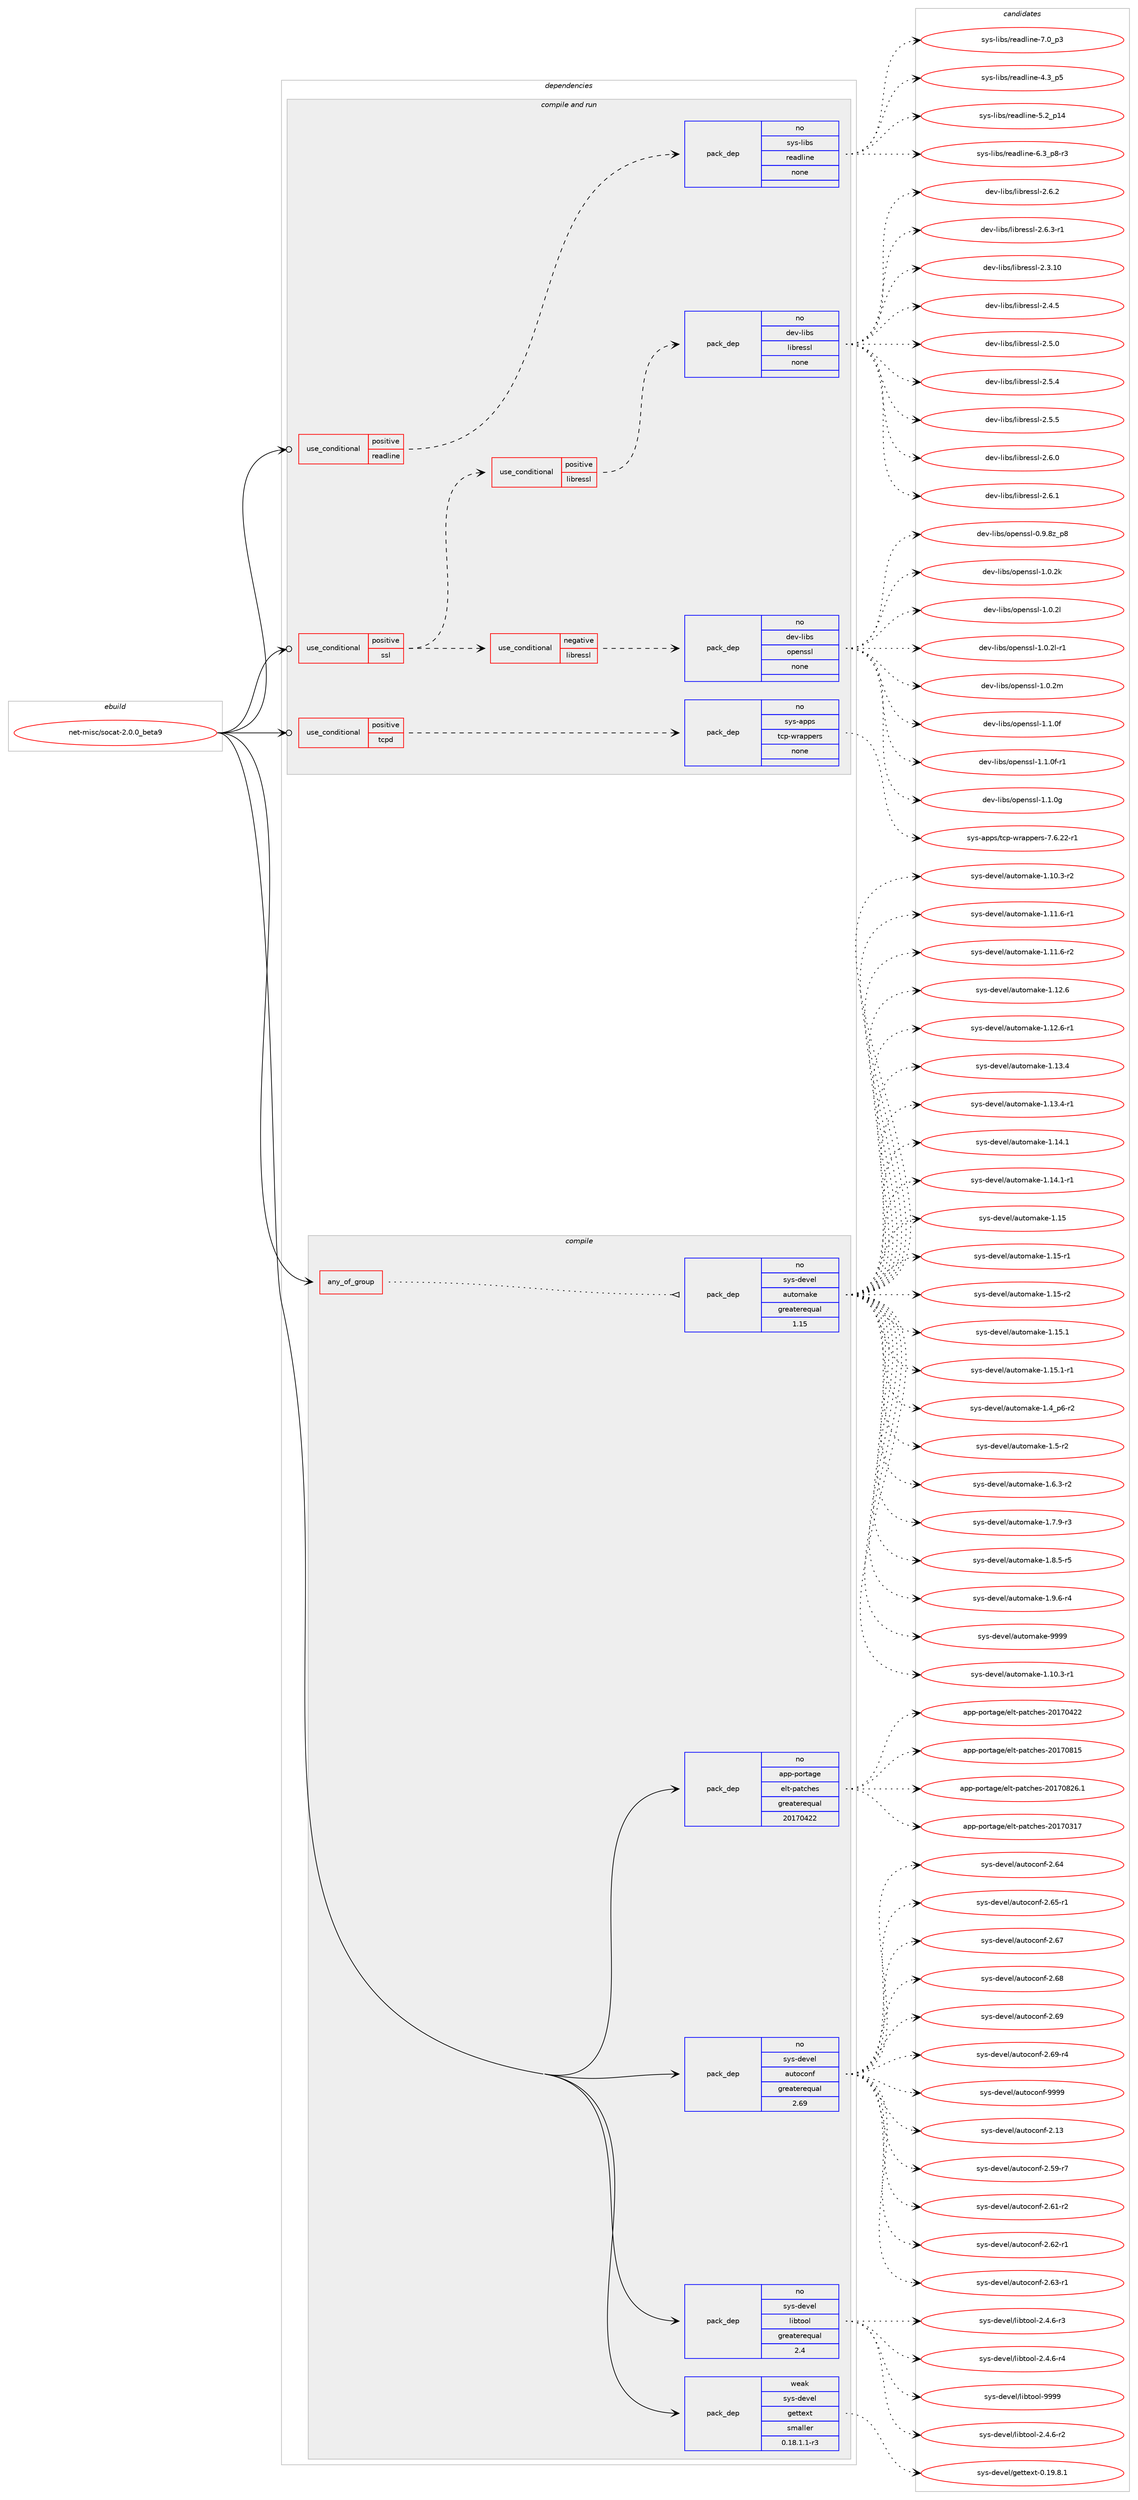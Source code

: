 digraph prolog {

# *************
# Graph options
# *************

newrank=true;
concentrate=true;
compound=true;
graph [rankdir=LR,fontname=Helvetica,fontsize=10,ranksep=1.5];#, ranksep=2.5, nodesep=0.2];
edge  [arrowhead=vee];
node  [fontname=Helvetica,fontsize=10];

# **********
# The ebuild
# **********

subgraph cluster_leftcol {
color=gray;
rank=same;
label=<<i>ebuild</i>>;
id [label="net-misc/socat-2.0.0_beta9", color=red, width=4, href="../net-misc/socat-2.0.0_beta9.svg"];
}

# ****************
# The dependencies
# ****************

subgraph cluster_midcol {
color=gray;
label=<<i>dependencies</i>>;
subgraph cluster_compile {
fillcolor="#eeeeee";
style=filled;
label=<<i>compile</i>>;
subgraph any7149 {
dependency430453 [label=<<TABLE BORDER="0" CELLBORDER="1" CELLSPACING="0" CELLPADDING="4"><TR><TD CELLPADDING="10">any_of_group</TD></TR></TABLE>>, shape=none, color=red];subgraph pack316595 {
dependency430454 [label=<<TABLE BORDER="0" CELLBORDER="1" CELLSPACING="0" CELLPADDING="4" WIDTH="220"><TR><TD ROWSPAN="6" CELLPADDING="30">pack_dep</TD></TR><TR><TD WIDTH="110">no</TD></TR><TR><TD>sys-devel</TD></TR><TR><TD>automake</TD></TR><TR><TD>greaterequal</TD></TR><TR><TD>1.15</TD></TR></TABLE>>, shape=none, color=blue];
}
dependency430453:e -> dependency430454:w [weight=20,style="dotted",arrowhead="oinv"];
}
id:e -> dependency430453:w [weight=20,style="solid",arrowhead="vee"];
subgraph pack316596 {
dependency430455 [label=<<TABLE BORDER="0" CELLBORDER="1" CELLSPACING="0" CELLPADDING="4" WIDTH="220"><TR><TD ROWSPAN="6" CELLPADDING="30">pack_dep</TD></TR><TR><TD WIDTH="110">no</TD></TR><TR><TD>app-portage</TD></TR><TR><TD>elt-patches</TD></TR><TR><TD>greaterequal</TD></TR><TR><TD>20170422</TD></TR></TABLE>>, shape=none, color=blue];
}
id:e -> dependency430455:w [weight=20,style="solid",arrowhead="vee"];
subgraph pack316597 {
dependency430456 [label=<<TABLE BORDER="0" CELLBORDER="1" CELLSPACING="0" CELLPADDING="4" WIDTH="220"><TR><TD ROWSPAN="6" CELLPADDING="30">pack_dep</TD></TR><TR><TD WIDTH="110">no</TD></TR><TR><TD>sys-devel</TD></TR><TR><TD>autoconf</TD></TR><TR><TD>greaterequal</TD></TR><TR><TD>2.69</TD></TR></TABLE>>, shape=none, color=blue];
}
id:e -> dependency430456:w [weight=20,style="solid",arrowhead="vee"];
subgraph pack316598 {
dependency430457 [label=<<TABLE BORDER="0" CELLBORDER="1" CELLSPACING="0" CELLPADDING="4" WIDTH="220"><TR><TD ROWSPAN="6" CELLPADDING="30">pack_dep</TD></TR><TR><TD WIDTH="110">no</TD></TR><TR><TD>sys-devel</TD></TR><TR><TD>libtool</TD></TR><TR><TD>greaterequal</TD></TR><TR><TD>2.4</TD></TR></TABLE>>, shape=none, color=blue];
}
id:e -> dependency430457:w [weight=20,style="solid",arrowhead="vee"];
subgraph pack316599 {
dependency430458 [label=<<TABLE BORDER="0" CELLBORDER="1" CELLSPACING="0" CELLPADDING="4" WIDTH="220"><TR><TD ROWSPAN="6" CELLPADDING="30">pack_dep</TD></TR><TR><TD WIDTH="110">weak</TD></TR><TR><TD>sys-devel</TD></TR><TR><TD>gettext</TD></TR><TR><TD>smaller</TD></TR><TR><TD>0.18.1.1-r3</TD></TR></TABLE>>, shape=none, color=blue];
}
id:e -> dependency430458:w [weight=20,style="solid",arrowhead="vee"];
}
subgraph cluster_compileandrun {
fillcolor="#eeeeee";
style=filled;
label=<<i>compile and run</i>>;
subgraph cond106478 {
dependency430459 [label=<<TABLE BORDER="0" CELLBORDER="1" CELLSPACING="0" CELLPADDING="4"><TR><TD ROWSPAN="3" CELLPADDING="10">use_conditional</TD></TR><TR><TD>positive</TD></TR><TR><TD>readline</TD></TR></TABLE>>, shape=none, color=red];
subgraph pack316600 {
dependency430460 [label=<<TABLE BORDER="0" CELLBORDER="1" CELLSPACING="0" CELLPADDING="4" WIDTH="220"><TR><TD ROWSPAN="6" CELLPADDING="30">pack_dep</TD></TR><TR><TD WIDTH="110">no</TD></TR><TR><TD>sys-libs</TD></TR><TR><TD>readline</TD></TR><TR><TD>none</TD></TR><TR><TD></TD></TR></TABLE>>, shape=none, color=blue];
}
dependency430459:e -> dependency430460:w [weight=20,style="dashed",arrowhead="vee"];
}
id:e -> dependency430459:w [weight=20,style="solid",arrowhead="odotvee"];
subgraph cond106479 {
dependency430461 [label=<<TABLE BORDER="0" CELLBORDER="1" CELLSPACING="0" CELLPADDING="4"><TR><TD ROWSPAN="3" CELLPADDING="10">use_conditional</TD></TR><TR><TD>positive</TD></TR><TR><TD>ssl</TD></TR></TABLE>>, shape=none, color=red];
subgraph cond106480 {
dependency430462 [label=<<TABLE BORDER="0" CELLBORDER="1" CELLSPACING="0" CELLPADDING="4"><TR><TD ROWSPAN="3" CELLPADDING="10">use_conditional</TD></TR><TR><TD>negative</TD></TR><TR><TD>libressl</TD></TR></TABLE>>, shape=none, color=red];
subgraph pack316601 {
dependency430463 [label=<<TABLE BORDER="0" CELLBORDER="1" CELLSPACING="0" CELLPADDING="4" WIDTH="220"><TR><TD ROWSPAN="6" CELLPADDING="30">pack_dep</TD></TR><TR><TD WIDTH="110">no</TD></TR><TR><TD>dev-libs</TD></TR><TR><TD>openssl</TD></TR><TR><TD>none</TD></TR><TR><TD></TD></TR></TABLE>>, shape=none, color=blue];
}
dependency430462:e -> dependency430463:w [weight=20,style="dashed",arrowhead="vee"];
}
dependency430461:e -> dependency430462:w [weight=20,style="dashed",arrowhead="vee"];
subgraph cond106481 {
dependency430464 [label=<<TABLE BORDER="0" CELLBORDER="1" CELLSPACING="0" CELLPADDING="4"><TR><TD ROWSPAN="3" CELLPADDING="10">use_conditional</TD></TR><TR><TD>positive</TD></TR><TR><TD>libressl</TD></TR></TABLE>>, shape=none, color=red];
subgraph pack316602 {
dependency430465 [label=<<TABLE BORDER="0" CELLBORDER="1" CELLSPACING="0" CELLPADDING="4" WIDTH="220"><TR><TD ROWSPAN="6" CELLPADDING="30">pack_dep</TD></TR><TR><TD WIDTH="110">no</TD></TR><TR><TD>dev-libs</TD></TR><TR><TD>libressl</TD></TR><TR><TD>none</TD></TR><TR><TD></TD></TR></TABLE>>, shape=none, color=blue];
}
dependency430464:e -> dependency430465:w [weight=20,style="dashed",arrowhead="vee"];
}
dependency430461:e -> dependency430464:w [weight=20,style="dashed",arrowhead="vee"];
}
id:e -> dependency430461:w [weight=20,style="solid",arrowhead="odotvee"];
subgraph cond106482 {
dependency430466 [label=<<TABLE BORDER="0" CELLBORDER="1" CELLSPACING="0" CELLPADDING="4"><TR><TD ROWSPAN="3" CELLPADDING="10">use_conditional</TD></TR><TR><TD>positive</TD></TR><TR><TD>tcpd</TD></TR></TABLE>>, shape=none, color=red];
subgraph pack316603 {
dependency430467 [label=<<TABLE BORDER="0" CELLBORDER="1" CELLSPACING="0" CELLPADDING="4" WIDTH="220"><TR><TD ROWSPAN="6" CELLPADDING="30">pack_dep</TD></TR><TR><TD WIDTH="110">no</TD></TR><TR><TD>sys-apps</TD></TR><TR><TD>tcp-wrappers</TD></TR><TR><TD>none</TD></TR><TR><TD></TD></TR></TABLE>>, shape=none, color=blue];
}
dependency430466:e -> dependency430467:w [weight=20,style="dashed",arrowhead="vee"];
}
id:e -> dependency430466:w [weight=20,style="solid",arrowhead="odotvee"];
}
subgraph cluster_run {
fillcolor="#eeeeee";
style=filled;
label=<<i>run</i>>;
}
}

# **************
# The candidates
# **************

subgraph cluster_choices {
rank=same;
color=gray;
label=<<i>candidates</i>>;

subgraph choice316595 {
color=black;
nodesep=1;
choice11512111545100101118101108479711711611110997107101454946494846514511449 [label="sys-devel/automake-1.10.3-r1", color=red, width=4,href="../sys-devel/automake-1.10.3-r1.svg"];
choice11512111545100101118101108479711711611110997107101454946494846514511450 [label="sys-devel/automake-1.10.3-r2", color=red, width=4,href="../sys-devel/automake-1.10.3-r2.svg"];
choice11512111545100101118101108479711711611110997107101454946494946544511449 [label="sys-devel/automake-1.11.6-r1", color=red, width=4,href="../sys-devel/automake-1.11.6-r1.svg"];
choice11512111545100101118101108479711711611110997107101454946494946544511450 [label="sys-devel/automake-1.11.6-r2", color=red, width=4,href="../sys-devel/automake-1.11.6-r2.svg"];
choice1151211154510010111810110847971171161111099710710145494649504654 [label="sys-devel/automake-1.12.6", color=red, width=4,href="../sys-devel/automake-1.12.6.svg"];
choice11512111545100101118101108479711711611110997107101454946495046544511449 [label="sys-devel/automake-1.12.6-r1", color=red, width=4,href="../sys-devel/automake-1.12.6-r1.svg"];
choice1151211154510010111810110847971171161111099710710145494649514652 [label="sys-devel/automake-1.13.4", color=red, width=4,href="../sys-devel/automake-1.13.4.svg"];
choice11512111545100101118101108479711711611110997107101454946495146524511449 [label="sys-devel/automake-1.13.4-r1", color=red, width=4,href="../sys-devel/automake-1.13.4-r1.svg"];
choice1151211154510010111810110847971171161111099710710145494649524649 [label="sys-devel/automake-1.14.1", color=red, width=4,href="../sys-devel/automake-1.14.1.svg"];
choice11512111545100101118101108479711711611110997107101454946495246494511449 [label="sys-devel/automake-1.14.1-r1", color=red, width=4,href="../sys-devel/automake-1.14.1-r1.svg"];
choice115121115451001011181011084797117116111109971071014549464953 [label="sys-devel/automake-1.15", color=red, width=4,href="../sys-devel/automake-1.15.svg"];
choice1151211154510010111810110847971171161111099710710145494649534511449 [label="sys-devel/automake-1.15-r1", color=red, width=4,href="../sys-devel/automake-1.15-r1.svg"];
choice1151211154510010111810110847971171161111099710710145494649534511450 [label="sys-devel/automake-1.15-r2", color=red, width=4,href="../sys-devel/automake-1.15-r2.svg"];
choice1151211154510010111810110847971171161111099710710145494649534649 [label="sys-devel/automake-1.15.1", color=red, width=4,href="../sys-devel/automake-1.15.1.svg"];
choice11512111545100101118101108479711711611110997107101454946495346494511449 [label="sys-devel/automake-1.15.1-r1", color=red, width=4,href="../sys-devel/automake-1.15.1-r1.svg"];
choice115121115451001011181011084797117116111109971071014549465295112544511450 [label="sys-devel/automake-1.4_p6-r2", color=red, width=4,href="../sys-devel/automake-1.4_p6-r2.svg"];
choice11512111545100101118101108479711711611110997107101454946534511450 [label="sys-devel/automake-1.5-r2", color=red, width=4,href="../sys-devel/automake-1.5-r2.svg"];
choice115121115451001011181011084797117116111109971071014549465446514511450 [label="sys-devel/automake-1.6.3-r2", color=red, width=4,href="../sys-devel/automake-1.6.3-r2.svg"];
choice115121115451001011181011084797117116111109971071014549465546574511451 [label="sys-devel/automake-1.7.9-r3", color=red, width=4,href="../sys-devel/automake-1.7.9-r3.svg"];
choice115121115451001011181011084797117116111109971071014549465646534511453 [label="sys-devel/automake-1.8.5-r5", color=red, width=4,href="../sys-devel/automake-1.8.5-r5.svg"];
choice115121115451001011181011084797117116111109971071014549465746544511452 [label="sys-devel/automake-1.9.6-r4", color=red, width=4,href="../sys-devel/automake-1.9.6-r4.svg"];
choice115121115451001011181011084797117116111109971071014557575757 [label="sys-devel/automake-9999", color=red, width=4,href="../sys-devel/automake-9999.svg"];
dependency430454:e -> choice11512111545100101118101108479711711611110997107101454946494846514511449:w [style=dotted,weight="100"];
dependency430454:e -> choice11512111545100101118101108479711711611110997107101454946494846514511450:w [style=dotted,weight="100"];
dependency430454:e -> choice11512111545100101118101108479711711611110997107101454946494946544511449:w [style=dotted,weight="100"];
dependency430454:e -> choice11512111545100101118101108479711711611110997107101454946494946544511450:w [style=dotted,weight="100"];
dependency430454:e -> choice1151211154510010111810110847971171161111099710710145494649504654:w [style=dotted,weight="100"];
dependency430454:e -> choice11512111545100101118101108479711711611110997107101454946495046544511449:w [style=dotted,weight="100"];
dependency430454:e -> choice1151211154510010111810110847971171161111099710710145494649514652:w [style=dotted,weight="100"];
dependency430454:e -> choice11512111545100101118101108479711711611110997107101454946495146524511449:w [style=dotted,weight="100"];
dependency430454:e -> choice1151211154510010111810110847971171161111099710710145494649524649:w [style=dotted,weight="100"];
dependency430454:e -> choice11512111545100101118101108479711711611110997107101454946495246494511449:w [style=dotted,weight="100"];
dependency430454:e -> choice115121115451001011181011084797117116111109971071014549464953:w [style=dotted,weight="100"];
dependency430454:e -> choice1151211154510010111810110847971171161111099710710145494649534511449:w [style=dotted,weight="100"];
dependency430454:e -> choice1151211154510010111810110847971171161111099710710145494649534511450:w [style=dotted,weight="100"];
dependency430454:e -> choice1151211154510010111810110847971171161111099710710145494649534649:w [style=dotted,weight="100"];
dependency430454:e -> choice11512111545100101118101108479711711611110997107101454946495346494511449:w [style=dotted,weight="100"];
dependency430454:e -> choice115121115451001011181011084797117116111109971071014549465295112544511450:w [style=dotted,weight="100"];
dependency430454:e -> choice11512111545100101118101108479711711611110997107101454946534511450:w [style=dotted,weight="100"];
dependency430454:e -> choice115121115451001011181011084797117116111109971071014549465446514511450:w [style=dotted,weight="100"];
dependency430454:e -> choice115121115451001011181011084797117116111109971071014549465546574511451:w [style=dotted,weight="100"];
dependency430454:e -> choice115121115451001011181011084797117116111109971071014549465646534511453:w [style=dotted,weight="100"];
dependency430454:e -> choice115121115451001011181011084797117116111109971071014549465746544511452:w [style=dotted,weight="100"];
dependency430454:e -> choice115121115451001011181011084797117116111109971071014557575757:w [style=dotted,weight="100"];
}
subgraph choice316596 {
color=black;
nodesep=1;
choice97112112451121111141169710310147101108116451129711699104101115455048495548514955 [label="app-portage/elt-patches-20170317", color=red, width=4,href="../app-portage/elt-patches-20170317.svg"];
choice97112112451121111141169710310147101108116451129711699104101115455048495548525050 [label="app-portage/elt-patches-20170422", color=red, width=4,href="../app-portage/elt-patches-20170422.svg"];
choice97112112451121111141169710310147101108116451129711699104101115455048495548564953 [label="app-portage/elt-patches-20170815", color=red, width=4,href="../app-portage/elt-patches-20170815.svg"];
choice971121124511211111411697103101471011081164511297116991041011154550484955485650544649 [label="app-portage/elt-patches-20170826.1", color=red, width=4,href="../app-portage/elt-patches-20170826.1.svg"];
dependency430455:e -> choice97112112451121111141169710310147101108116451129711699104101115455048495548514955:w [style=dotted,weight="100"];
dependency430455:e -> choice97112112451121111141169710310147101108116451129711699104101115455048495548525050:w [style=dotted,weight="100"];
dependency430455:e -> choice97112112451121111141169710310147101108116451129711699104101115455048495548564953:w [style=dotted,weight="100"];
dependency430455:e -> choice971121124511211111411697103101471011081164511297116991041011154550484955485650544649:w [style=dotted,weight="100"];
}
subgraph choice316597 {
color=black;
nodesep=1;
choice115121115451001011181011084797117116111991111101024550464951 [label="sys-devel/autoconf-2.13", color=red, width=4,href="../sys-devel/autoconf-2.13.svg"];
choice1151211154510010111810110847971171161119911111010245504653574511455 [label="sys-devel/autoconf-2.59-r7", color=red, width=4,href="../sys-devel/autoconf-2.59-r7.svg"];
choice1151211154510010111810110847971171161119911111010245504654494511450 [label="sys-devel/autoconf-2.61-r2", color=red, width=4,href="../sys-devel/autoconf-2.61-r2.svg"];
choice1151211154510010111810110847971171161119911111010245504654504511449 [label="sys-devel/autoconf-2.62-r1", color=red, width=4,href="../sys-devel/autoconf-2.62-r1.svg"];
choice1151211154510010111810110847971171161119911111010245504654514511449 [label="sys-devel/autoconf-2.63-r1", color=red, width=4,href="../sys-devel/autoconf-2.63-r1.svg"];
choice115121115451001011181011084797117116111991111101024550465452 [label="sys-devel/autoconf-2.64", color=red, width=4,href="../sys-devel/autoconf-2.64.svg"];
choice1151211154510010111810110847971171161119911111010245504654534511449 [label="sys-devel/autoconf-2.65-r1", color=red, width=4,href="../sys-devel/autoconf-2.65-r1.svg"];
choice115121115451001011181011084797117116111991111101024550465455 [label="sys-devel/autoconf-2.67", color=red, width=4,href="../sys-devel/autoconf-2.67.svg"];
choice115121115451001011181011084797117116111991111101024550465456 [label="sys-devel/autoconf-2.68", color=red, width=4,href="../sys-devel/autoconf-2.68.svg"];
choice115121115451001011181011084797117116111991111101024550465457 [label="sys-devel/autoconf-2.69", color=red, width=4,href="../sys-devel/autoconf-2.69.svg"];
choice1151211154510010111810110847971171161119911111010245504654574511452 [label="sys-devel/autoconf-2.69-r4", color=red, width=4,href="../sys-devel/autoconf-2.69-r4.svg"];
choice115121115451001011181011084797117116111991111101024557575757 [label="sys-devel/autoconf-9999", color=red, width=4,href="../sys-devel/autoconf-9999.svg"];
dependency430456:e -> choice115121115451001011181011084797117116111991111101024550464951:w [style=dotted,weight="100"];
dependency430456:e -> choice1151211154510010111810110847971171161119911111010245504653574511455:w [style=dotted,weight="100"];
dependency430456:e -> choice1151211154510010111810110847971171161119911111010245504654494511450:w [style=dotted,weight="100"];
dependency430456:e -> choice1151211154510010111810110847971171161119911111010245504654504511449:w [style=dotted,weight="100"];
dependency430456:e -> choice1151211154510010111810110847971171161119911111010245504654514511449:w [style=dotted,weight="100"];
dependency430456:e -> choice115121115451001011181011084797117116111991111101024550465452:w [style=dotted,weight="100"];
dependency430456:e -> choice1151211154510010111810110847971171161119911111010245504654534511449:w [style=dotted,weight="100"];
dependency430456:e -> choice115121115451001011181011084797117116111991111101024550465455:w [style=dotted,weight="100"];
dependency430456:e -> choice115121115451001011181011084797117116111991111101024550465456:w [style=dotted,weight="100"];
dependency430456:e -> choice115121115451001011181011084797117116111991111101024550465457:w [style=dotted,weight="100"];
dependency430456:e -> choice1151211154510010111810110847971171161119911111010245504654574511452:w [style=dotted,weight="100"];
dependency430456:e -> choice115121115451001011181011084797117116111991111101024557575757:w [style=dotted,weight="100"];
}
subgraph choice316598 {
color=black;
nodesep=1;
choice1151211154510010111810110847108105981161111111084550465246544511450 [label="sys-devel/libtool-2.4.6-r2", color=red, width=4,href="../sys-devel/libtool-2.4.6-r2.svg"];
choice1151211154510010111810110847108105981161111111084550465246544511451 [label="sys-devel/libtool-2.4.6-r3", color=red, width=4,href="../sys-devel/libtool-2.4.6-r3.svg"];
choice1151211154510010111810110847108105981161111111084550465246544511452 [label="sys-devel/libtool-2.4.6-r4", color=red, width=4,href="../sys-devel/libtool-2.4.6-r4.svg"];
choice1151211154510010111810110847108105981161111111084557575757 [label="sys-devel/libtool-9999", color=red, width=4,href="../sys-devel/libtool-9999.svg"];
dependency430457:e -> choice1151211154510010111810110847108105981161111111084550465246544511450:w [style=dotted,weight="100"];
dependency430457:e -> choice1151211154510010111810110847108105981161111111084550465246544511451:w [style=dotted,weight="100"];
dependency430457:e -> choice1151211154510010111810110847108105981161111111084550465246544511452:w [style=dotted,weight="100"];
dependency430457:e -> choice1151211154510010111810110847108105981161111111084557575757:w [style=dotted,weight="100"];
}
subgraph choice316599 {
color=black;
nodesep=1;
choice1151211154510010111810110847103101116116101120116454846495746564649 [label="sys-devel/gettext-0.19.8.1", color=red, width=4,href="../sys-devel/gettext-0.19.8.1.svg"];
dependency430458:e -> choice1151211154510010111810110847103101116116101120116454846495746564649:w [style=dotted,weight="100"];
}
subgraph choice316600 {
color=black;
nodesep=1;
choice11512111545108105981154711410197100108105110101455246519511253 [label="sys-libs/readline-4.3_p5", color=red, width=4,href="../sys-libs/readline-4.3_p5.svg"];
choice1151211154510810598115471141019710010810511010145534650951124952 [label="sys-libs/readline-5.2_p14", color=red, width=4,href="../sys-libs/readline-5.2_p14.svg"];
choice115121115451081059811547114101971001081051101014554465195112564511451 [label="sys-libs/readline-6.3_p8-r3", color=red, width=4,href="../sys-libs/readline-6.3_p8-r3.svg"];
choice11512111545108105981154711410197100108105110101455546489511251 [label="sys-libs/readline-7.0_p3", color=red, width=4,href="../sys-libs/readline-7.0_p3.svg"];
dependency430460:e -> choice11512111545108105981154711410197100108105110101455246519511253:w [style=dotted,weight="100"];
dependency430460:e -> choice1151211154510810598115471141019710010810511010145534650951124952:w [style=dotted,weight="100"];
dependency430460:e -> choice115121115451081059811547114101971001081051101014554465195112564511451:w [style=dotted,weight="100"];
dependency430460:e -> choice11512111545108105981154711410197100108105110101455546489511251:w [style=dotted,weight="100"];
}
subgraph choice316601 {
color=black;
nodesep=1;
choice1001011184510810598115471111121011101151151084548465746561229511256 [label="dev-libs/openssl-0.9.8z_p8", color=red, width=4,href="../dev-libs/openssl-0.9.8z_p8.svg"];
choice100101118451081059811547111112101110115115108454946484650107 [label="dev-libs/openssl-1.0.2k", color=red, width=4,href="../dev-libs/openssl-1.0.2k.svg"];
choice100101118451081059811547111112101110115115108454946484650108 [label="dev-libs/openssl-1.0.2l", color=red, width=4,href="../dev-libs/openssl-1.0.2l.svg"];
choice1001011184510810598115471111121011101151151084549464846501084511449 [label="dev-libs/openssl-1.0.2l-r1", color=red, width=4,href="../dev-libs/openssl-1.0.2l-r1.svg"];
choice100101118451081059811547111112101110115115108454946484650109 [label="dev-libs/openssl-1.0.2m", color=red, width=4,href="../dev-libs/openssl-1.0.2m.svg"];
choice100101118451081059811547111112101110115115108454946494648102 [label="dev-libs/openssl-1.1.0f", color=red, width=4,href="../dev-libs/openssl-1.1.0f.svg"];
choice1001011184510810598115471111121011101151151084549464946481024511449 [label="dev-libs/openssl-1.1.0f-r1", color=red, width=4,href="../dev-libs/openssl-1.1.0f-r1.svg"];
choice100101118451081059811547111112101110115115108454946494648103 [label="dev-libs/openssl-1.1.0g", color=red, width=4,href="../dev-libs/openssl-1.1.0g.svg"];
dependency430463:e -> choice1001011184510810598115471111121011101151151084548465746561229511256:w [style=dotted,weight="100"];
dependency430463:e -> choice100101118451081059811547111112101110115115108454946484650107:w [style=dotted,weight="100"];
dependency430463:e -> choice100101118451081059811547111112101110115115108454946484650108:w [style=dotted,weight="100"];
dependency430463:e -> choice1001011184510810598115471111121011101151151084549464846501084511449:w [style=dotted,weight="100"];
dependency430463:e -> choice100101118451081059811547111112101110115115108454946484650109:w [style=dotted,weight="100"];
dependency430463:e -> choice100101118451081059811547111112101110115115108454946494648102:w [style=dotted,weight="100"];
dependency430463:e -> choice1001011184510810598115471111121011101151151084549464946481024511449:w [style=dotted,weight="100"];
dependency430463:e -> choice100101118451081059811547111112101110115115108454946494648103:w [style=dotted,weight="100"];
}
subgraph choice316602 {
color=black;
nodesep=1;
choice1001011184510810598115471081059811410111511510845504651464948 [label="dev-libs/libressl-2.3.10", color=red, width=4,href="../dev-libs/libressl-2.3.10.svg"];
choice10010111845108105981154710810598114101115115108455046524653 [label="dev-libs/libressl-2.4.5", color=red, width=4,href="../dev-libs/libressl-2.4.5.svg"];
choice10010111845108105981154710810598114101115115108455046534648 [label="dev-libs/libressl-2.5.0", color=red, width=4,href="../dev-libs/libressl-2.5.0.svg"];
choice10010111845108105981154710810598114101115115108455046534652 [label="dev-libs/libressl-2.5.4", color=red, width=4,href="../dev-libs/libressl-2.5.4.svg"];
choice10010111845108105981154710810598114101115115108455046534653 [label="dev-libs/libressl-2.5.5", color=red, width=4,href="../dev-libs/libressl-2.5.5.svg"];
choice10010111845108105981154710810598114101115115108455046544648 [label="dev-libs/libressl-2.6.0", color=red, width=4,href="../dev-libs/libressl-2.6.0.svg"];
choice10010111845108105981154710810598114101115115108455046544649 [label="dev-libs/libressl-2.6.1", color=red, width=4,href="../dev-libs/libressl-2.6.1.svg"];
choice10010111845108105981154710810598114101115115108455046544650 [label="dev-libs/libressl-2.6.2", color=red, width=4,href="../dev-libs/libressl-2.6.2.svg"];
choice100101118451081059811547108105981141011151151084550465446514511449 [label="dev-libs/libressl-2.6.3-r1", color=red, width=4,href="../dev-libs/libressl-2.6.3-r1.svg"];
dependency430465:e -> choice1001011184510810598115471081059811410111511510845504651464948:w [style=dotted,weight="100"];
dependency430465:e -> choice10010111845108105981154710810598114101115115108455046524653:w [style=dotted,weight="100"];
dependency430465:e -> choice10010111845108105981154710810598114101115115108455046534648:w [style=dotted,weight="100"];
dependency430465:e -> choice10010111845108105981154710810598114101115115108455046534652:w [style=dotted,weight="100"];
dependency430465:e -> choice10010111845108105981154710810598114101115115108455046534653:w [style=dotted,weight="100"];
dependency430465:e -> choice10010111845108105981154710810598114101115115108455046544648:w [style=dotted,weight="100"];
dependency430465:e -> choice10010111845108105981154710810598114101115115108455046544649:w [style=dotted,weight="100"];
dependency430465:e -> choice10010111845108105981154710810598114101115115108455046544650:w [style=dotted,weight="100"];
dependency430465:e -> choice100101118451081059811547108105981141011151151084550465446514511449:w [style=dotted,weight="100"];
}
subgraph choice316603 {
color=black;
nodesep=1;
choice115121115459711211211547116991124511911497112112101114115455546544650504511449 [label="sys-apps/tcp-wrappers-7.6.22-r1", color=red, width=4,href="../sys-apps/tcp-wrappers-7.6.22-r1.svg"];
dependency430467:e -> choice115121115459711211211547116991124511911497112112101114115455546544650504511449:w [style=dotted,weight="100"];
}
}

}

